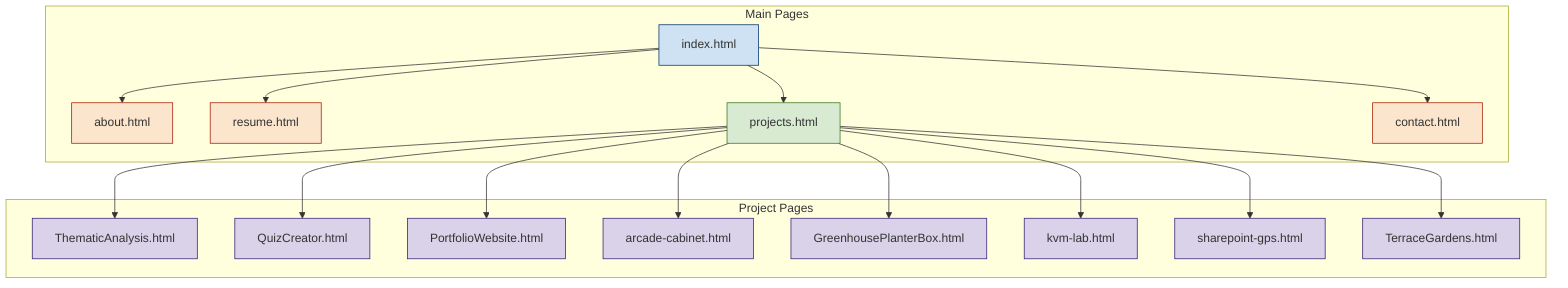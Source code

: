 graph TD

  subgraph SitePages [Main Pages]
    Home[index.html]
    About[about.html]
    Resume[resume.html]
    Projects[projects.html]
    Contact[contact.html]
  end

  subgraph ProjectPages [Project Pages]
    ThematicAnalysis[ThematicAnalysis.html]
    QuizCreator[QuizCreator.html]
    PortfolioWebsite[PortfolioWebsite.html]
    ArcadeCabinet[arcade-cabinet.html]
    GreenhouseBox[GreenhousePlanterBox.html]
    KVMLab[kvm-lab.html]
    SharepointGPS[sharepoint-gps.html]
    TerraceGardens[TerraceGardens.html]
  end

  Home --> About
  Home --> Resume
  Home --> Projects
  Home --> Contact
  Projects --> ThematicAnalysis
  Projects --> QuizCreator
  Projects --> PortfolioWebsite
  Projects --> ArcadeCabinet
  Projects --> GreenhouseBox
  Projects --> KVMLab
  Projects --> SharepointGPS
  Projects --> TerraceGardens
  style Home fill:#cfe2f3,stroke:#036,stroke-width:1px
  style About fill:#fce5cd,stroke:#a61c00
  style Resume fill:#fce5cd,stroke:#a61c00
  style Projects fill:#d9ead3,stroke:#38761d
  style Contact fill:#fce5cd,stroke:#a61c00
  style ThematicAnalysis fill:#d9d2e9,stroke:#351c75
  style QuizCreator fill:#d9d2e9,stroke:#351c75
  style PortfolioWebsite fill:#d9d2e9,stroke:#351c75
  style ArcadeCabinet fill:#d9d2e9,stroke:#351c75
  style GreenhouseBox fill:#d9d2e9,stroke:#351c75
  style KVMLab fill:#d9d2e9,stroke:#351c75
  style SharepointGPS fill:#d9d2e9,stroke:#351c75
  style TerraceGardens fill:#d9d2e9,stroke:#351c75